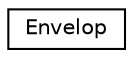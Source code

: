 digraph "Graphical Class Hierarchy"
{
  edge [fontname="Helvetica",fontsize="10",labelfontname="Helvetica",labelfontsize="10"];
  node [fontname="Helvetica",fontsize="10",shape=record];
  rankdir="LR";
  Node1 [label="Envelop",height=0.2,width=0.4,color="black", fillcolor="white", style="filled",URL="$d2/d66/classEnvelop.html"];
}
